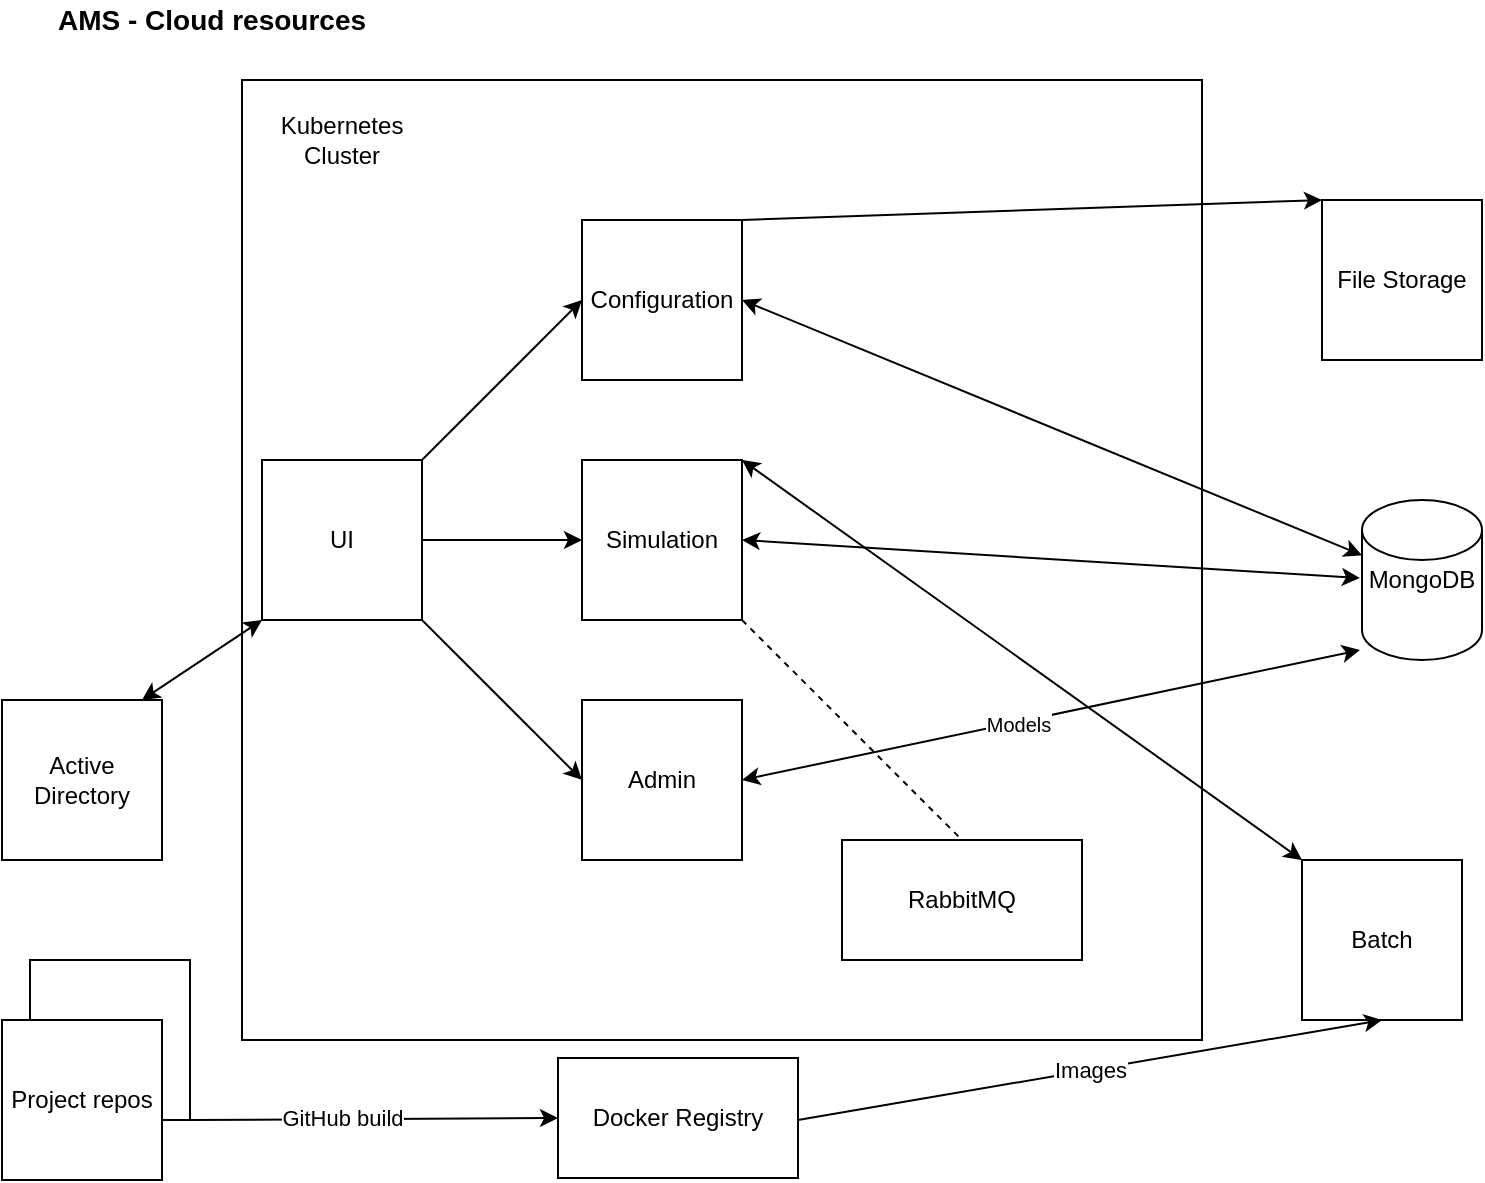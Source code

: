 <mxfile version="13.6.6" type="github"><diagram id="CmecslBHxAsgaLYj8s3A" name="Page-1"><mxGraphModel dx="946" dy="591" grid="1" gridSize="11" guides="1" tooltips="1" connect="1" arrows="1" fold="1" page="1" pageScale="1" pageWidth="827" pageHeight="1169" math="0" shadow="0"><root><mxCell id="0"/><mxCell id="1" parent="0"/><mxCell id="65QjM8HtFMBbT_eklq3K-4" value="" style="whiteSpace=wrap;html=1;aspect=fixed;" vertex="1" parent="1"><mxGeometry x="44" y="490" width="80" height="80" as="geometry"/></mxCell><mxCell id="4kMcwQ_DK_sG8Dg76LiD-1" value="" style="whiteSpace=wrap;html=1;aspect=fixed;" parent="1" vertex="1"><mxGeometry x="150" y="50" width="480" height="480" as="geometry"/></mxCell><mxCell id="IOlR9Osi1T46k5mmIHMR-1" value="Simulation" style="whiteSpace=wrap;html=1;aspect=fixed;" parent="1" vertex="1"><mxGeometry x="320" y="240" width="80" height="80" as="geometry"/></mxCell><mxCell id="IOlR9Osi1T46k5mmIHMR-2" value="Configuration" style="whiteSpace=wrap;html=1;aspect=fixed;" parent="1" vertex="1"><mxGeometry x="320" y="120" width="80" height="80" as="geometry"/></mxCell><mxCell id="IOlR9Osi1T46k5mmIHMR-3" value="Admin" style="whiteSpace=wrap;html=1;aspect=fixed;" parent="1" vertex="1"><mxGeometry x="320" y="360" width="80" height="80" as="geometry"/></mxCell><mxCell id="IOlR9Osi1T46k5mmIHMR-4" value="UI" style="whiteSpace=wrap;html=1;aspect=fixed;" parent="1" vertex="1"><mxGeometry x="160" y="240" width="80" height="80" as="geometry"/></mxCell><mxCell id="IOlR9Osi1T46k5mmIHMR-5" value="" style="endArrow=classic;html=1;entryX=0;entryY=0.5;entryDx=0;entryDy=0;" parent="1" target="IOlR9Osi1T46k5mmIHMR-2" edge="1"><mxGeometry width="50" height="50" relative="1" as="geometry"><mxPoint x="240" y="240" as="sourcePoint"/><mxPoint x="290" y="190" as="targetPoint"/></mxGeometry></mxCell><mxCell id="IOlR9Osi1T46k5mmIHMR-6" value="" style="endArrow=classic;html=1;entryX=0;entryY=0.5;entryDx=0;entryDy=0;" parent="1" target="IOlR9Osi1T46k5mmIHMR-1" edge="1"><mxGeometry width="50" height="50" relative="1" as="geometry"><mxPoint x="240" y="280" as="sourcePoint"/><mxPoint x="290" y="230" as="targetPoint"/><Array as="points"/></mxGeometry></mxCell><mxCell id="IOlR9Osi1T46k5mmIHMR-7" value="" style="endArrow=classic;html=1;entryX=0;entryY=0.5;entryDx=0;entryDy=0;" parent="1" target="IOlR9Osi1T46k5mmIHMR-3" edge="1"><mxGeometry width="50" height="50" relative="1" as="geometry"><mxPoint x="240" y="320" as="sourcePoint"/><mxPoint x="290" y="270" as="targetPoint"/></mxGeometry></mxCell><mxCell id="IOlR9Osi1T46k5mmIHMR-8" value="MongoDB" style="shape=cylinder2;whiteSpace=wrap;html=1;boundedLbl=1;backgroundOutline=1;size=15;" parent="1" vertex="1"><mxGeometry x="710" y="260" width="60" height="80" as="geometry"/></mxCell><mxCell id="IOlR9Osi1T46k5mmIHMR-9" value="" style="endArrow=classic;startArrow=classic;html=1;entryX=-0.017;entryY=0.938;entryDx=0;entryDy=0;entryPerimeter=0;" parent="1" target="IOlR9Osi1T46k5mmIHMR-8" edge="1"><mxGeometry width="50" height="50" relative="1" as="geometry"><mxPoint x="400" y="400" as="sourcePoint"/><mxPoint x="450" y="350" as="targetPoint"/></mxGeometry></mxCell><mxCell id="4kMcwQ_DK_sG8Dg76LiD-12" value="&lt;font size=&quot;1&quot;&gt;Models&lt;/font&gt;" style="edgeLabel;html=1;align=center;verticalAlign=middle;resizable=0;points=[];fontSize=14;" parent="IOlR9Osi1T46k5mmIHMR-9" vertex="1" connectable="0"><mxGeometry x="-0.107" relative="1" as="geometry"><mxPoint as="offset"/></mxGeometry></mxCell><mxCell id="IOlR9Osi1T46k5mmIHMR-10" value="" style="endArrow=classic;startArrow=classic;html=1;entryX=-0.017;entryY=0.488;entryDx=0;entryDy=0;entryPerimeter=0;" parent="1" target="IOlR9Osi1T46k5mmIHMR-8" edge="1"><mxGeometry width="50" height="50" relative="1" as="geometry"><mxPoint x="400" y="280" as="sourcePoint"/><mxPoint x="450" y="230" as="targetPoint"/></mxGeometry></mxCell><mxCell id="IOlR9Osi1T46k5mmIHMR-11" value="" style="endArrow=classic;startArrow=classic;html=1;" parent="1" target="IOlR9Osi1T46k5mmIHMR-8" edge="1"><mxGeometry width="50" height="50" relative="1" as="geometry"><mxPoint x="400" y="160" as="sourcePoint"/><mxPoint x="450" y="110" as="targetPoint"/></mxGeometry></mxCell><mxCell id="IOlR9Osi1T46k5mmIHMR-13" value="" style="endArrow=none;dashed=1;html=1;entryX=0.5;entryY=0;entryDx=0;entryDy=0;" parent="1" target="IOlR9Osi1T46k5mmIHMR-12" edge="1"><mxGeometry width="50" height="50" relative="1" as="geometry"><mxPoint x="400" y="320" as="sourcePoint"/><mxPoint x="450" y="270" as="targetPoint"/></mxGeometry></mxCell><mxCell id="4kMcwQ_DK_sG8Dg76LiD-2" value="Kubernetes Cluster" style="text;html=1;strokeColor=none;fillColor=none;align=center;verticalAlign=middle;whiteSpace=wrap;rounded=0;" parent="1" vertex="1"><mxGeometry x="180" y="70" width="40" height="20" as="geometry"/></mxCell><mxCell id="4kMcwQ_DK_sG8Dg76LiD-5" value="Batch" style="whiteSpace=wrap;html=1;aspect=fixed;" parent="1" vertex="1"><mxGeometry x="680" y="440" width="80" height="80" as="geometry"/></mxCell><mxCell id="4kMcwQ_DK_sG8Dg76LiD-6" value="" style="endArrow=classic;startArrow=classic;html=1;entryX=0;entryY=0;entryDx=0;entryDy=0;" parent="1" target="4kMcwQ_DK_sG8Dg76LiD-5" edge="1"><mxGeometry width="50" height="50" relative="1" as="geometry"><mxPoint x="400" y="240" as="sourcePoint"/><mxPoint x="450" y="190" as="targetPoint"/></mxGeometry></mxCell><mxCell id="IOlR9Osi1T46k5mmIHMR-12" value="RabbitMQ" style="rounded=0;whiteSpace=wrap;html=1;" parent="1" vertex="1"><mxGeometry x="450" y="430" width="120" height="60" as="geometry"/></mxCell><mxCell id="4kMcwQ_DK_sG8Dg76LiD-7" value="File Storage" style="whiteSpace=wrap;html=1;aspect=fixed;" parent="1" vertex="1"><mxGeometry x="690" y="110" width="80" height="80" as="geometry"/></mxCell><mxCell id="4kMcwQ_DK_sG8Dg76LiD-8" value="Active Directory" style="whiteSpace=wrap;html=1;aspect=fixed;" parent="1" vertex="1"><mxGeometry x="30" y="360" width="80" height="80" as="geometry"/></mxCell><mxCell id="4kMcwQ_DK_sG8Dg76LiD-9" value="" style="endArrow=classic;startArrow=classic;html=1;entryX=0;entryY=1;entryDx=0;entryDy=0;" parent="1" target="IOlR9Osi1T46k5mmIHMR-4" edge="1"><mxGeometry width="50" height="50" relative="1" as="geometry"><mxPoint x="100" y="360" as="sourcePoint"/><mxPoint x="150" y="310" as="targetPoint"/></mxGeometry></mxCell><mxCell id="4kMcwQ_DK_sG8Dg76LiD-10" value="&lt;b style=&quot;font-size: 14px;&quot;&gt;AMS - Cloud resources&lt;/b&gt;" style="text;html=1;strokeColor=none;fillColor=none;align=center;verticalAlign=middle;whiteSpace=wrap;rounded=0;fontSize=14;" parent="1" vertex="1"><mxGeometry x="50" y="10" width="170" height="20" as="geometry"/></mxCell><mxCell id="4kMcwQ_DK_sG8Dg76LiD-13" value="" style="endArrow=classic;html=1;fontSize=14;entryX=0;entryY=0;entryDx=0;entryDy=0;" parent="1" target="4kMcwQ_DK_sG8Dg76LiD-7" edge="1"><mxGeometry width="50" height="50" relative="1" as="geometry"><mxPoint x="400" y="120" as="sourcePoint"/><mxPoint x="450" y="70" as="targetPoint"/></mxGeometry></mxCell><mxCell id="65QjM8HtFMBbT_eklq3K-1" value="Docker Registry" style="rounded=0;whiteSpace=wrap;html=1;" vertex="1" parent="1"><mxGeometry x="308" y="539" width="120" height="60" as="geometry"/></mxCell><mxCell id="65QjM8HtFMBbT_eklq3K-2" value="Images" style="endArrow=classic;html=1;entryX=0.5;entryY=1;entryDx=0;entryDy=0;" edge="1" parent="1" target="4kMcwQ_DK_sG8Dg76LiD-5"><mxGeometry width="50" height="50" relative="1" as="geometry"><mxPoint x="428" y="570" as="sourcePoint"/><mxPoint x="478" y="520" as="targetPoint"/></mxGeometry></mxCell><mxCell id="65QjM8HtFMBbT_eklq3K-3" value="Project repos" style="whiteSpace=wrap;html=1;aspect=fixed;" vertex="1" parent="1"><mxGeometry x="30" y="520" width="80" height="80" as="geometry"/></mxCell><mxCell id="65QjM8HtFMBbT_eklq3K-5" value="" style="endArrow=classic;html=1;entryX=0;entryY=0.5;entryDx=0;entryDy=0;" edge="1" parent="1" target="65QjM8HtFMBbT_eklq3K-1"><mxGeometry width="50" height="50" relative="1" as="geometry"><mxPoint x="124" y="570" as="sourcePoint"/><mxPoint x="174" y="520" as="targetPoint"/></mxGeometry></mxCell><mxCell id="65QjM8HtFMBbT_eklq3K-6" value="GitHub build" style="edgeLabel;html=1;align=center;verticalAlign=middle;resizable=0;points=[];" vertex="1" connectable="0" parent="65QjM8HtFMBbT_eklq3K-5"><mxGeometry x="-0.174" y="1" relative="1" as="geometry"><mxPoint as="offset"/></mxGeometry></mxCell></root></mxGraphModel></diagram></mxfile>